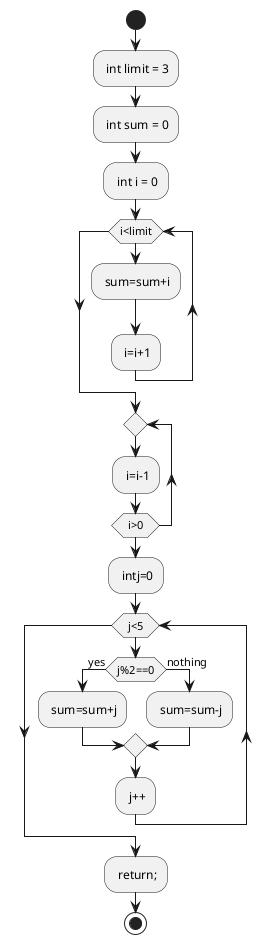 @startuml
start
: int limit = 3;
: int sum = 0;
: int i = 0;
while (i<limit)
: sum=sum+i;
: i=i+1;
endwhile
repeat
: i=i-1;
repeat while (i>0)
: intj=0;
while (j<5)
if (j%2==0) then (yes)
: sum=sum+j;
else (nothing)
: sum=sum-j;
endif
: j++;
endwhile
: return;;
stop
@enduml